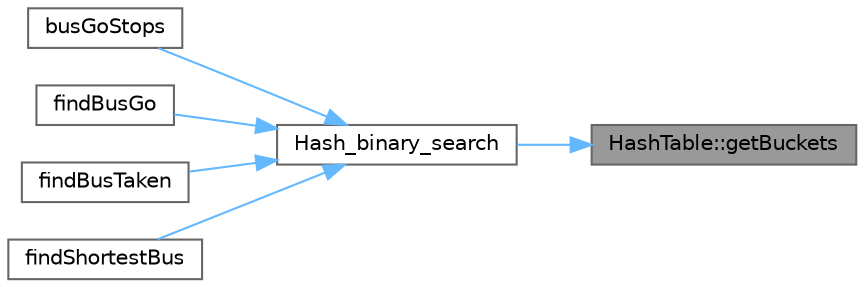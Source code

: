 digraph "HashTable::getBuckets"
{
 // LATEX_PDF_SIZE
  bgcolor="transparent";
  edge [fontname=Helvetica,fontsize=10,labelfontname=Helvetica,labelfontsize=10];
  node [fontname=Helvetica,fontsize=10,shape=box,height=0.2,width=0.4];
  rankdir="RL";
  Node1 [id="Node000001",label="HashTable::getBuckets",height=0.2,width=0.4,color="gray40", fillcolor="grey60", style="filled", fontcolor="black",tooltip=" "];
  Node1 -> Node2 [id="edge11_Node000001_Node000002",dir="back",color="steelblue1",style="solid",tooltip=" "];
  Node2 [id="Node000002",label="Hash_binary_search",height=0.2,width=0.4,color="grey40", fillcolor="white", style="filled",URL="$brain_8cpp.html#af4da574d6416dbfb33b8446fbe6d9fac",tooltip=" "];
  Node2 -> Node3 [id="edge12_Node000002_Node000003",dir="back",color="steelblue1",style="solid",tooltip=" "];
  Node3 [id="Node000003",label="busGoStops",height=0.2,width=0.4,color="grey40", fillcolor="white", style="filled",URL="$brain_8cpp.html#a92439386422a137302195241eb828238",tooltip=" "];
  Node2 -> Node4 [id="edge13_Node000002_Node000004",dir="back",color="steelblue1",style="solid",tooltip=" "];
  Node4 [id="Node000004",label="findBusGo",height=0.2,width=0.4,color="grey40", fillcolor="white", style="filled",URL="$brain_8cpp.html#a29b369f1fea7a4921c4248610e67935b",tooltip=" "];
  Node2 -> Node5 [id="edge14_Node000002_Node000005",dir="back",color="steelblue1",style="solid",tooltip=" "];
  Node5 [id="Node000005",label="findBusTaken",height=0.2,width=0.4,color="grey40", fillcolor="white", style="filled",URL="$brain_8cpp.html#a5d44cd73410c9105427d5ffd68759fa0",tooltip=" "];
  Node2 -> Node6 [id="edge15_Node000002_Node000006",dir="back",color="steelblue1",style="solid",tooltip=" "];
  Node6 [id="Node000006",label="findShortestBus",height=0.2,width=0.4,color="grey40", fillcolor="white", style="filled",URL="$brain_8cpp.html#a95d1dbab111395e55c015259450d66ab",tooltip=" "];
}
